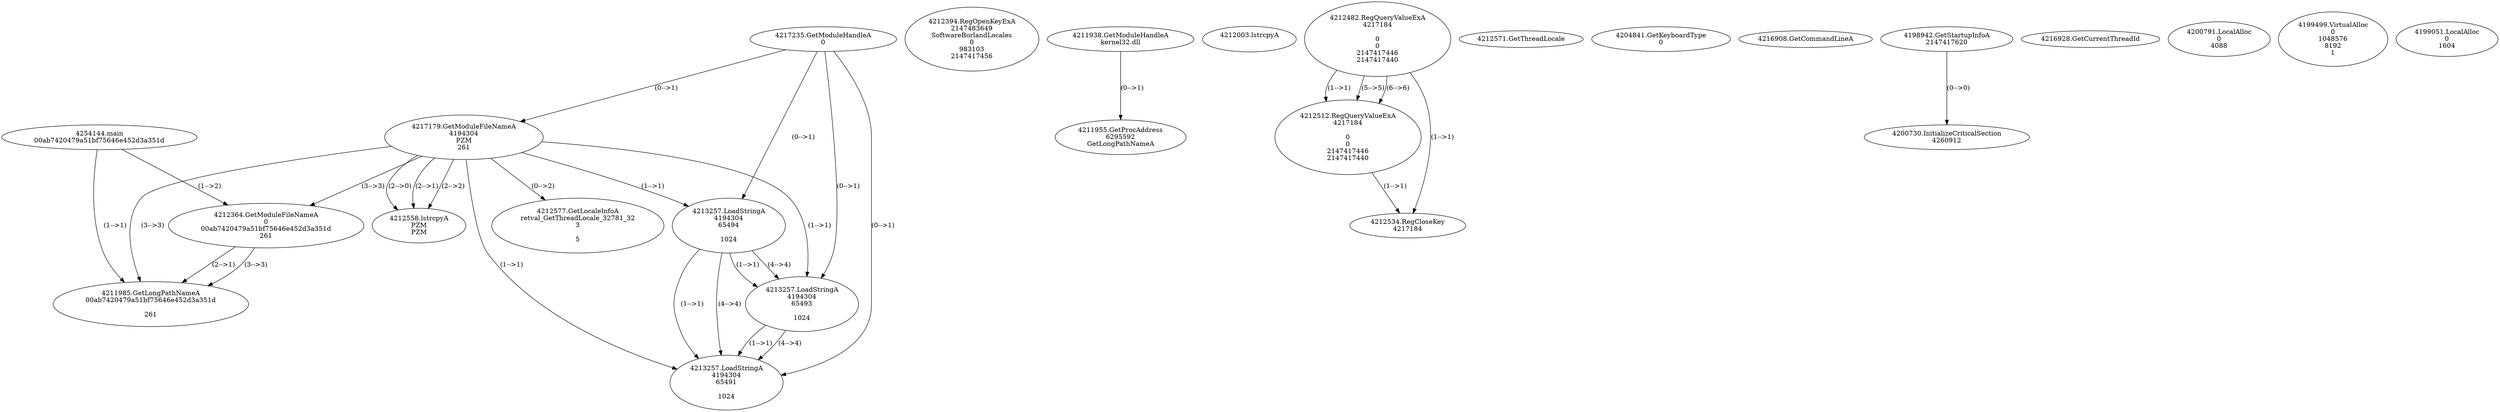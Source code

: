 // Global SCDG with merge call
digraph {
	0 [label="4254144.main
00ab7420479a51bf75646e452d3a351d"]
	1 [label="4217235.GetModuleHandleA
0"]
	2 [label="4217179.GetModuleFileNameA
4194304
PZM
261"]
	1 -> 2 [label="(0-->1)"]
	3 [label="4212364.GetModuleFileNameA
0
00ab7420479a51bf75646e452d3a351d
261"]
	0 -> 3 [label="(1-->2)"]
	2 -> 3 [label="(3-->3)"]
	4 [label="4212394.RegOpenKeyExA
2147483649
Software\Borland\Locales
0
983103
2147417456"]
	5 [label="4211938.GetModuleHandleA
kernel32.dll"]
	6 [label="4211955.GetProcAddress
6295592
GetLongPathNameA"]
	5 -> 6 [label="(0-->1)"]
	7 [label="4211985.GetLongPathNameA
00ab7420479a51bf75646e452d3a351d

261"]
	0 -> 7 [label="(1-->1)"]
	3 -> 7 [label="(2-->1)"]
	2 -> 7 [label="(3-->3)"]
	3 -> 7 [label="(3-->3)"]
	8 [label="4212003.lstrcpyA

"]
	9 [label="4212482.RegQueryValueExA
4217184

0
0
2147417446
2147417440"]
	10 [label="4212512.RegQueryValueExA
4217184

0
0
2147417446
2147417440"]
	9 -> 10 [label="(1-->1)"]
	9 -> 10 [label="(5-->5)"]
	9 -> 10 [label="(6-->6)"]
	11 [label="4212534.RegCloseKey
4217184"]
	9 -> 11 [label="(1-->1)"]
	10 -> 11 [label="(1-->1)"]
	12 [label="4212558.lstrcpyA
PZM
PZM"]
	2 -> 12 [label="(2-->1)"]
	2 -> 12 [label="(2-->2)"]
	2 -> 12 [label="(2-->0)"]
	13 [label="4212571.GetThreadLocale
"]
	14 [label="4212577.GetLocaleInfoA
retval_GetThreadLocale_32781_32
3

5"]
	2 -> 14 [label="(0-->2)"]
	15 [label="4204841.GetKeyboardType
0"]
	16 [label="4216908.GetCommandLineA
"]
	17 [label="4198942.GetStartupInfoA
2147417620"]
	18 [label="4216928.GetCurrentThreadId
"]
	19 [label="4213257.LoadStringA
4194304
65494

1024"]
	1 -> 19 [label="(0-->1)"]
	2 -> 19 [label="(1-->1)"]
	20 [label="4213257.LoadStringA
4194304
65493

1024"]
	1 -> 20 [label="(0-->1)"]
	2 -> 20 [label="(1-->1)"]
	19 -> 20 [label="(1-->1)"]
	19 -> 20 [label="(4-->4)"]
	21 [label="4213257.LoadStringA
4194304
65491

1024"]
	1 -> 21 [label="(0-->1)"]
	2 -> 21 [label="(1-->1)"]
	19 -> 21 [label="(1-->1)"]
	20 -> 21 [label="(1-->1)"]
	19 -> 21 [label="(4-->4)"]
	20 -> 21 [label="(4-->4)"]
	22 [label="4200730.InitializeCriticalSection
4260912"]
	17 -> 22 [label="(0-->0)"]
	23 [label="4200791.LocalAlloc
0
4088"]
	24 [label="4199499.VirtualAlloc
0
1048576
8192
1"]
	25 [label="4199051.LocalAlloc
0
1604"]
}

